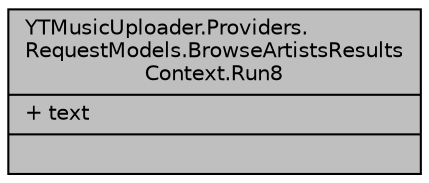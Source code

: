 digraph "YTMusicUploader.Providers.RequestModels.BrowseArtistsResultsContext.Run8"
{
 // LATEX_PDF_SIZE
  edge [fontname="Helvetica",fontsize="10",labelfontname="Helvetica",labelfontsize="10"];
  node [fontname="Helvetica",fontsize="10",shape=record];
  Node1 [label="{YTMusicUploader.Providers.\lRequestModels.BrowseArtistsResults\lContext.Run8\n|+ text\l|}",height=0.2,width=0.4,color="black", fillcolor="grey75", style="filled", fontcolor="black",tooltip=" "];
}
